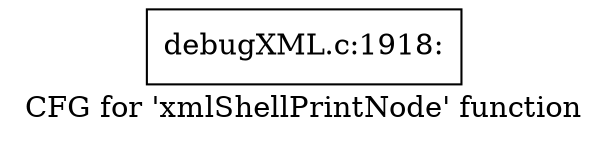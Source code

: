 digraph "CFG for 'xmlShellPrintNode' function" {
	label="CFG for 'xmlShellPrintNode' function";

	Node0x4980540 [shape=record,label="{debugXML.c:1918:}"];
}
